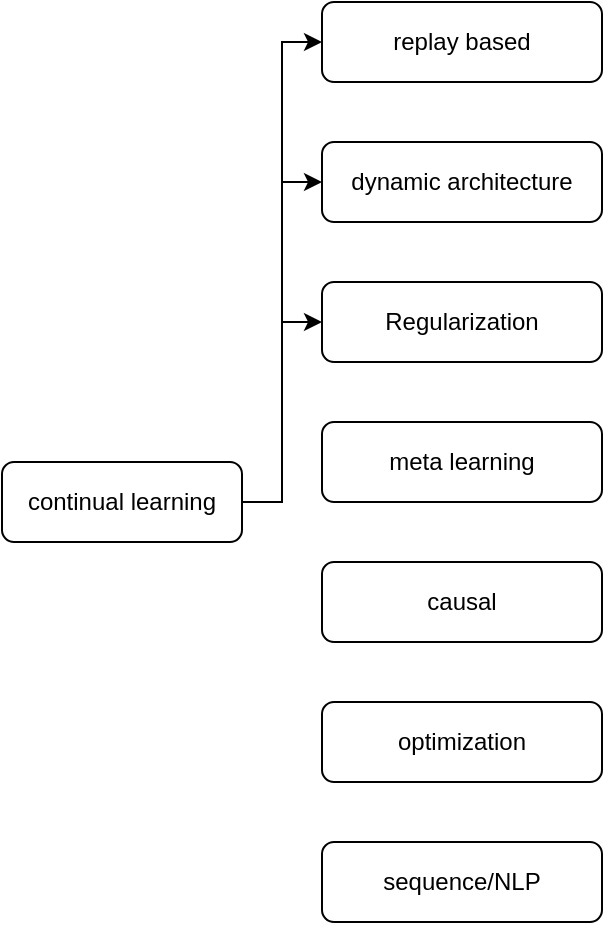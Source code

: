 <mxfile version="14.9.4" type="github" pages="2">
  <diagram id="DDrW-n9PEh5tq1YqMT4o" name="Page-1">
    <mxGraphModel dx="1202" dy="447" grid="1" gridSize="10" guides="1" tooltips="1" connect="1" arrows="1" fold="1" page="1" pageScale="1" pageWidth="827" pageHeight="1169" math="0" shadow="0">
      <root>
        <mxCell id="0" />
        <mxCell id="1" parent="0" />
        <mxCell id="smB9BId1Jj5QqwQpVq2v-3" style="edgeStyle=orthogonalEdgeStyle;rounded=0;orthogonalLoop=1;jettySize=auto;html=1;entryX=0;entryY=0.5;entryDx=0;entryDy=0;" parent="1" source="smB9BId1Jj5QqwQpVq2v-1" target="smB9BId1Jj5QqwQpVq2v-2" edge="1">
          <mxGeometry relative="1" as="geometry" />
        </mxCell>
        <mxCell id="qqa-l7zWznGf6p7mvLSF-2" style="edgeStyle=orthogonalEdgeStyle;rounded=0;orthogonalLoop=1;jettySize=auto;html=1;entryX=0;entryY=0.5;entryDx=0;entryDy=0;" edge="1" parent="1" source="smB9BId1Jj5QqwQpVq2v-1" target="qqa-l7zWznGf6p7mvLSF-1">
          <mxGeometry relative="1" as="geometry" />
        </mxCell>
        <mxCell id="qqa-l7zWznGf6p7mvLSF-4" style="edgeStyle=orthogonalEdgeStyle;rounded=0;orthogonalLoop=1;jettySize=auto;html=1;entryX=0;entryY=0.5;entryDx=0;entryDy=0;" edge="1" parent="1" source="smB9BId1Jj5QqwQpVq2v-1" target="qqa-l7zWznGf6p7mvLSF-3">
          <mxGeometry relative="1" as="geometry" />
        </mxCell>
        <mxCell id="smB9BId1Jj5QqwQpVq2v-1" value="continual learning" style="rounded=1;whiteSpace=wrap;html=1;" parent="1" vertex="1">
          <mxGeometry x="20" y="330" width="120" height="40" as="geometry" />
        </mxCell>
        <mxCell id="smB9BId1Jj5QqwQpVq2v-2" value="replay based" style="rounded=1;whiteSpace=wrap;html=1;" parent="1" vertex="1">
          <mxGeometry x="180" y="100" width="140" height="40" as="geometry" />
        </mxCell>
        <mxCell id="qqa-l7zWznGf6p7mvLSF-1" value="dynamic architecture" style="rounded=1;whiteSpace=wrap;html=1;" vertex="1" parent="1">
          <mxGeometry x="180" y="170" width="140" height="40" as="geometry" />
        </mxCell>
        <mxCell id="qqa-l7zWznGf6p7mvLSF-3" value="Regularization" style="rounded=1;whiteSpace=wrap;html=1;" vertex="1" parent="1">
          <mxGeometry x="180" y="240" width="140" height="40" as="geometry" />
        </mxCell>
        <mxCell id="qqa-l7zWznGf6p7mvLSF-5" value="meta learning" style="rounded=1;whiteSpace=wrap;html=1;" vertex="1" parent="1">
          <mxGeometry x="180" y="310" width="140" height="40" as="geometry" />
        </mxCell>
        <mxCell id="qqa-l7zWznGf6p7mvLSF-6" value="causal" style="rounded=1;whiteSpace=wrap;html=1;" vertex="1" parent="1">
          <mxGeometry x="180" y="380" width="140" height="40" as="geometry" />
        </mxCell>
        <mxCell id="qqa-l7zWznGf6p7mvLSF-7" value="optimization" style="rounded=1;whiteSpace=wrap;html=1;" vertex="1" parent="1">
          <mxGeometry x="180" y="450" width="140" height="40" as="geometry" />
        </mxCell>
        <mxCell id="qqa-l7zWznGf6p7mvLSF-8" value="sequence/NLP" style="rounded=1;whiteSpace=wrap;html=1;" vertex="1" parent="1">
          <mxGeometry x="180" y="520" width="140" height="40" as="geometry" />
        </mxCell>
      </root>
    </mxGraphModel>
  </diagram>
  <diagram id="Dmi8OjIQWW1oA1j0hARn" name="Page-2">
    <mxGraphModel dx="1022" dy="380" grid="1" gridSize="10" guides="1" tooltips="1" connect="1" arrows="1" fold="1" page="1" pageScale="1" pageWidth="827" pageHeight="1169" math="0" shadow="0">
      <root>
        <mxCell id="J-pjApPBS_H3oEXqcw9_-0" />
        <mxCell id="J-pjApPBS_H3oEXqcw9_-1" parent="J-pjApPBS_H3oEXqcw9_-0" />
      </root>
    </mxGraphModel>
  </diagram>
</mxfile>
